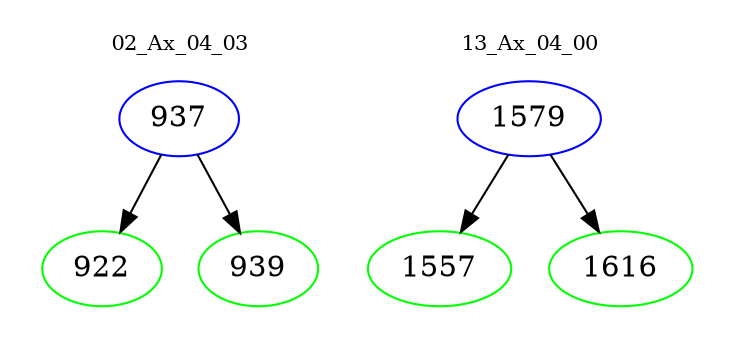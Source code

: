 digraph{
subgraph cluster_0 {
color = white
label = "02_Ax_04_03";
fontsize=10;
T0_937 [label="937", color="blue"]
T0_937 -> T0_922 [color="black"]
T0_922 [label="922", color="green"]
T0_937 -> T0_939 [color="black"]
T0_939 [label="939", color="green"]
}
subgraph cluster_1 {
color = white
label = "13_Ax_04_00";
fontsize=10;
T1_1579 [label="1579", color="blue"]
T1_1579 -> T1_1557 [color="black"]
T1_1557 [label="1557", color="green"]
T1_1579 -> T1_1616 [color="black"]
T1_1616 [label="1616", color="green"]
}
}
